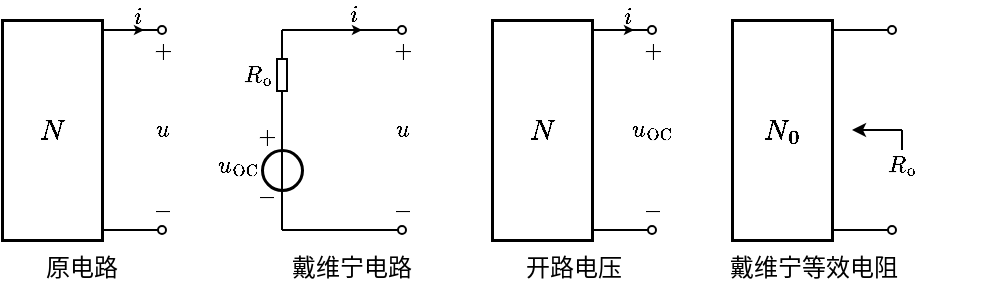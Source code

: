 <mxfile version="17.4.0" type="device"><diagram id="oPOTDkozL5jUqCuwv0pq" name="第 1 页"><mxGraphModel dx="942" dy="614" grid="1" gridSize="5" guides="1" tooltips="1" connect="1" arrows="1" fold="1" page="1" pageScale="1" pageWidth="827" pageHeight="1169" math="1" shadow="0"><root><mxCell id="0"/><mxCell id="1" parent="0"/><mxCell id="vnZBPzhVjVgXWo8NbZRj-8" value="$$-$$" style="text;resizable=1;autosize=1;align=center;verticalAlign=middle;points=[];fillColor=none;strokeColor=none;rounded=0;html=1;imageAspect=1;noLabel=0;recursiveResize=1;expand=1;editable=1;movable=1;rotatable=1;deletable=1;connectable=0;comic=0;fontSize=10;" parent="1" vertex="1"><mxGeometry x="159.0" y="312.5" width="15" height="20" as="geometry"/></mxCell><mxCell id="vnZBPzhVjVgXWo8NbZRj-9" value="$$+$$" style="text;html=1;resizable=1;autosize=1;align=center;verticalAlign=middle;points=[];fillColor=none;strokeColor=none;rounded=0;movable=1;rotatable=1;deletable=1;editable=1;connectable=0;fontSize=10;" parent="1" vertex="1"><mxGeometry x="159.0" y="283" width="15" height="20" as="geometry"/></mxCell><mxCell id="vnZBPzhVjVgXWo8NbZRj-19" value="$$R_\mathrm{o}$$" style="text;html=1;resizable=1;autosize=1;align=center;verticalAlign=middle;points=[];fillColor=none;strokeColor=none;rounded=0;fontSize=10;movable=1;rotatable=1;deletable=1;editable=1;connectable=1;" parent="1" vertex="1"><mxGeometry x="155" y="252.5" width="15.5" height="20" as="geometry"/></mxCell><mxCell id="vnZBPzhVjVgXWo8NbZRj-23" value="" style="endArrow=none;html=1;rounded=0;fontSize=10;startSize=4;endSize=4;entryX=1;entryY=0.5;entryDx=0;entryDy=0;entryPerimeter=0;" parent="1" target="vnZBPzhVjVgXWo8NbZRj-24" edge="1"><mxGeometry width="50" height="50" relative="1" as="geometry"><mxPoint x="175" y="280" as="sourcePoint"/><mxPoint x="449.5" y="190.5" as="targetPoint"/></mxGeometry></mxCell><mxCell id="vnZBPzhVjVgXWo8NbZRj-24" value="" style="pointerEvents=1;verticalLabelPosition=bottom;shadow=0;dashed=0;align=center;html=1;verticalAlign=top;shape=mxgraph.electrical.resistors.resistor_1;fontSize=10;direction=south;" parent="1" vertex="1"><mxGeometry x="172.5" y="250" width="5" height="25" as="geometry"/></mxCell><mxCell id="vnZBPzhVjVgXWo8NbZRj-25" value="" style="endArrow=none;html=1;rounded=0;fontSize=10;startSize=4;endSize=4;exitX=0;exitY=0.5;exitDx=0;exitDy=0;exitPerimeter=0;" parent="1" source="vnZBPzhVjVgXWo8NbZRj-24" edge="1"><mxGeometry width="50" height="50" relative="1" as="geometry"><mxPoint x="397" y="175.5" as="sourcePoint"/><mxPoint x="175" y="240" as="targetPoint"/></mxGeometry></mxCell><mxCell id="vnZBPzhVjVgXWo8NbZRj-27" value="" style="endArrow=oval;html=1;rounded=0;fontSize=10;startSize=4;endSize=4;endFill=0;" parent="1" edge="1"><mxGeometry width="50" height="50" relative="1" as="geometry"><mxPoint x="175" y="240" as="sourcePoint"/><mxPoint x="235" y="240" as="targetPoint"/></mxGeometry></mxCell><mxCell id="vnZBPzhVjVgXWo8NbZRj-28" value="" style="ellipse;whiteSpace=wrap;html=1;aspect=fixed;labelBorderColor=none;fontSize=10;strokeColor=default;strokeWidth=1.5;fillColor=none;" parent="1" vertex="1"><mxGeometry x="165" y="300" width="20" height="20" as="geometry"/></mxCell><mxCell id="vnZBPzhVjVgXWo8NbZRj-29" value="" style="endArrow=none;html=1;rounded=0;fontSize=10;startSize=4;endSize=4;" parent="1" edge="1"><mxGeometry width="50" height="50" relative="1" as="geometry"><mxPoint x="175" y="340" as="sourcePoint"/><mxPoint x="175" y="280" as="targetPoint"/></mxGeometry></mxCell><mxCell id="vnZBPzhVjVgXWo8NbZRj-30" value="" style="endArrow=classic;html=1;rounded=0;fontSize=10;endSize=2;" parent="1" edge="1"><mxGeometry width="50" height="50" relative="1" as="geometry"><mxPoint x="205" y="240" as="sourcePoint"/><mxPoint x="215" y="240" as="targetPoint"/></mxGeometry></mxCell><mxCell id="vnZBPzhVjVgXWo8NbZRj-31" value="$$i$$" style="text;html=1;resizable=1;autosize=1;align=center;verticalAlign=middle;points=[];fillColor=none;strokeColor=none;rounded=0;fontSize=10;movable=1;rotatable=1;deletable=1;editable=1;connectable=1;" parent="1" vertex="1"><mxGeometry x="203" y="226" width="15" height="11" as="geometry"/></mxCell><mxCell id="vnZBPzhVjVgXWo8NbZRj-33" value="" style="endArrow=oval;html=1;rounded=0;fontSize=10;startSize=4;endSize=4;endFill=0;" parent="1" edge="1"><mxGeometry width="50" height="50" relative="1" as="geometry"><mxPoint x="175" y="340" as="sourcePoint"/><mxPoint x="235" y="340" as="targetPoint"/></mxGeometry></mxCell><mxCell id="vnZBPzhVjVgXWo8NbZRj-36" value="\(u_\mathrm{OC}\)" style="text;html=1;resizable=1;autosize=1;align=center;verticalAlign=middle;points=[];fillColor=none;strokeColor=none;rounded=0;comic=0;movable=1;rotatable=1;deletable=1;editable=1;connectable=0;fontSize=10;" parent="1" vertex="1"><mxGeometry x="140" y="298" width="25" height="20" as="geometry"/></mxCell><mxCell id="vnZBPzhVjVgXWo8NbZRj-39" value="$$+$$" style="text;html=1;resizable=1;autosize=1;align=center;verticalAlign=middle;points=[];fillColor=none;strokeColor=none;rounded=0;movable=1;rotatable=1;deletable=1;editable=1;connectable=0;fontSize=10;" parent="1" vertex="1"><mxGeometry x="227.0" y="244" width="15" height="12" as="geometry"/></mxCell><mxCell id="vnZBPzhVjVgXWo8NbZRj-40" value="$$-$$" style="text;resizable=1;autosize=1;align=center;verticalAlign=middle;points=[];fillColor=none;strokeColor=none;rounded=0;html=1;imageAspect=1;noLabel=0;recursiveResize=1;expand=1;editable=1;movable=1;rotatable=1;deletable=1;connectable=0;comic=0;fontSize=10;" parent="1" vertex="1"><mxGeometry x="227.0" y="325" width="15" height="9" as="geometry"/></mxCell><mxCell id="vnZBPzhVjVgXWo8NbZRj-41" value="\(u\)" style="text;html=1;resizable=1;autosize=1;align=center;verticalAlign=middle;points=[];fillColor=none;strokeColor=none;rounded=0;comic=0;movable=1;rotatable=1;deletable=1;editable=1;connectable=1;fontSize=10;" parent="1" vertex="1"><mxGeometry x="219.5" y="280" width="30" height="20" as="geometry"/></mxCell><mxCell id="vnZBPzhVjVgXWo8NbZRj-44" value="戴维宁电路" style="text;whiteSpace=wrap;html=1;fontFamily=Helvetica;" parent="1" vertex="1"><mxGeometry x="177.5" y="345" width="65" height="25" as="geometry"/></mxCell><mxCell id="bXhRz9zdWTw2_m6RRyU6-9" value="" style="endArrow=oval;html=1;rounded=0;fontSize=10;startSize=4;endSize=4;endFill=0;" parent="1" edge="1"><mxGeometry width="50" height="50" relative="1" as="geometry"><mxPoint x="55" y="240.0" as="sourcePoint"/><mxPoint x="115" y="240.0" as="targetPoint"/></mxGeometry></mxCell><mxCell id="bXhRz9zdWTw2_m6RRyU6-12" value="" style="endArrow=classic;html=1;rounded=0;fontSize=10;endSize=2;" parent="1" edge="1"><mxGeometry width="50" height="50" relative="1" as="geometry"><mxPoint x="96" y="240.0" as="sourcePoint"/><mxPoint x="106" y="240.0" as="targetPoint"/></mxGeometry></mxCell><mxCell id="bXhRz9zdWTw2_m6RRyU6-13" value="$$i$$" style="text;html=1;resizable=1;autosize=1;align=center;verticalAlign=middle;points=[];fillColor=none;strokeColor=none;rounded=0;fontSize=10;movable=1;rotatable=1;deletable=1;editable=1;connectable=1;" parent="1" vertex="1"><mxGeometry x="95" y="227" width="15" height="11" as="geometry"/></mxCell><mxCell id="bXhRz9zdWTw2_m6RRyU6-14" value="" style="endArrow=oval;html=1;rounded=0;fontSize=10;startSize=4;endSize=4;endFill=0;" parent="1" edge="1"><mxGeometry width="50" height="50" relative="1" as="geometry"><mxPoint x="55" y="340.0" as="sourcePoint"/><mxPoint x="115" y="340.0" as="targetPoint"/></mxGeometry></mxCell><mxCell id="bXhRz9zdWTw2_m6RRyU6-16" value="$$+$$" style="text;html=1;resizable=1;autosize=1;align=center;verticalAlign=middle;points=[];fillColor=none;strokeColor=none;rounded=0;movable=1;rotatable=1;deletable=1;editable=1;connectable=0;fontSize=10;" parent="1" vertex="1"><mxGeometry x="107.0" y="244" width="15" height="12" as="geometry"/></mxCell><mxCell id="bXhRz9zdWTw2_m6RRyU6-17" value="$$-$$" style="text;resizable=1;autosize=1;align=center;verticalAlign=middle;points=[];fillColor=none;strokeColor=none;rounded=0;html=1;imageAspect=1;noLabel=0;recursiveResize=1;expand=1;editable=1;movable=1;rotatable=1;deletable=1;connectable=0;comic=0;fontSize=10;" parent="1" vertex="1"><mxGeometry x="107.0" y="325" width="15" height="9" as="geometry"/></mxCell><mxCell id="bXhRz9zdWTw2_m6RRyU6-18" value="\(u\)" style="text;html=1;resizable=1;autosize=1;align=center;verticalAlign=middle;points=[];fillColor=none;strokeColor=none;rounded=0;comic=0;movable=1;rotatable=1;deletable=1;editable=1;connectable=1;fontSize=10;" parent="1" vertex="1"><mxGeometry x="99.5" y="280" width="30" height="20" as="geometry"/></mxCell><mxCell id="bXhRz9zdWTw2_m6RRyU6-19" value="\(N\)" style="rounded=0;whiteSpace=wrap;html=1;strokeWidth=1.5;" parent="1" vertex="1"><mxGeometry x="35" y="235" width="50" height="110" as="geometry"/></mxCell><mxCell id="bXhRz9zdWTw2_m6RRyU6-20" value="原电路" style="text;whiteSpace=wrap;html=1;fontFamily=Helvetica;" parent="1" vertex="1"><mxGeometry x="55" y="345" width="40" height="25" as="geometry"/></mxCell><mxCell id="bXhRz9zdWTw2_m6RRyU6-21" value="" style="endArrow=oval;html=1;rounded=0;fontSize=10;startSize=4;endSize=4;endFill=0;" parent="1" edge="1"><mxGeometry width="50" height="50" relative="1" as="geometry"><mxPoint x="300" y="240.0" as="sourcePoint"/><mxPoint x="360" y="240.0" as="targetPoint"/></mxGeometry></mxCell><mxCell id="bXhRz9zdWTw2_m6RRyU6-22" value="" style="endArrow=classic;html=1;rounded=0;fontSize=10;endSize=2;" parent="1" edge="1"><mxGeometry width="50" height="50" relative="1" as="geometry"><mxPoint x="341" y="240.0" as="sourcePoint"/><mxPoint x="351" y="240.0" as="targetPoint"/></mxGeometry></mxCell><mxCell id="bXhRz9zdWTw2_m6RRyU6-23" value="$$i$$" style="text;html=1;resizable=1;autosize=1;align=center;verticalAlign=middle;points=[];fillColor=none;strokeColor=none;rounded=0;fontSize=10;movable=1;rotatable=1;deletable=1;editable=1;connectable=1;" parent="1" vertex="1"><mxGeometry x="340" y="227" width="15" height="11" as="geometry"/></mxCell><mxCell id="bXhRz9zdWTw2_m6RRyU6-24" value="" style="endArrow=oval;html=1;rounded=0;fontSize=10;startSize=4;endSize=4;endFill=0;" parent="1" edge="1"><mxGeometry width="50" height="50" relative="1" as="geometry"><mxPoint x="300" y="340.0" as="sourcePoint"/><mxPoint x="360" y="340.0" as="targetPoint"/></mxGeometry></mxCell><mxCell id="bXhRz9zdWTw2_m6RRyU6-25" value="$$+$$" style="text;html=1;resizable=1;autosize=1;align=center;verticalAlign=middle;points=[];fillColor=none;strokeColor=none;rounded=0;movable=1;rotatable=1;deletable=1;editable=1;connectable=0;fontSize=10;" parent="1" vertex="1"><mxGeometry x="352" y="244" width="15" height="12" as="geometry"/></mxCell><mxCell id="bXhRz9zdWTw2_m6RRyU6-26" value="$$-$$" style="text;resizable=1;autosize=1;align=center;verticalAlign=middle;points=[];fillColor=none;strokeColor=none;rounded=0;html=1;imageAspect=1;noLabel=0;recursiveResize=1;expand=1;editable=1;movable=1;rotatable=1;deletable=1;connectable=0;comic=0;fontSize=10;" parent="1" vertex="1"><mxGeometry x="352" y="325" width="15" height="9" as="geometry"/></mxCell><mxCell id="bXhRz9zdWTw2_m6RRyU6-28" value="\(N\)" style="rounded=0;whiteSpace=wrap;html=1;strokeWidth=1.5;" parent="1" vertex="1"><mxGeometry x="280" y="235" width="50" height="110" as="geometry"/></mxCell><mxCell id="bXhRz9zdWTw2_m6RRyU6-29" value="开路电压" style="text;whiteSpace=wrap;html=1;fontFamily=Helvetica;" parent="1" vertex="1"><mxGeometry x="295" y="345" width="50" height="25" as="geometry"/></mxCell><mxCell id="bXhRz9zdWTw2_m6RRyU6-30" value="\(u_\mathrm{OC}\)" style="text;html=1;resizable=1;autosize=1;align=center;verticalAlign=middle;points=[];fillColor=none;strokeColor=none;rounded=0;comic=0;movable=1;rotatable=1;deletable=1;editable=1;connectable=0;fontSize=10;" parent="1" vertex="1"><mxGeometry x="347" y="280" width="25" height="20" as="geometry"/></mxCell><mxCell id="bXhRz9zdWTw2_m6RRyU6-31" value="" style="endArrow=oval;html=1;rounded=0;fontSize=10;startSize=4;endSize=4;endFill=0;" parent="1" edge="1"><mxGeometry width="50" height="50" relative="1" as="geometry"><mxPoint x="420" y="240.0" as="sourcePoint"/><mxPoint x="480" y="240.0" as="targetPoint"/></mxGeometry></mxCell><mxCell id="bXhRz9zdWTw2_m6RRyU6-34" value="" style="endArrow=oval;html=1;rounded=0;fontSize=10;startSize=4;endSize=4;endFill=0;" parent="1" edge="1"><mxGeometry width="50" height="50" relative="1" as="geometry"><mxPoint x="420" y="340.0" as="sourcePoint"/><mxPoint x="480" y="340.0" as="targetPoint"/></mxGeometry></mxCell><mxCell id="bXhRz9zdWTw2_m6RRyU6-37" value="\(N_\mathbf{0}\)" style="rounded=0;whiteSpace=wrap;html=1;strokeWidth=1.5;" parent="1" vertex="1"><mxGeometry x="400" y="235" width="50" height="110" as="geometry"/></mxCell><mxCell id="bXhRz9zdWTw2_m6RRyU6-38" value="戴维宁等效电阻" style="text;whiteSpace=wrap;html=1;fontFamily=Helvetica;" parent="1" vertex="1"><mxGeometry x="397" y="345" width="90" height="25" as="geometry"/></mxCell><mxCell id="bXhRz9zdWTw2_m6RRyU6-41" value="$$R_\mathrm{o}$$" style="text;html=1;resizable=1;autosize=1;align=center;verticalAlign=middle;points=[];fillColor=none;strokeColor=none;rounded=0;fontSize=10;movable=1;rotatable=1;deletable=1;editable=1;connectable=1;" parent="1" vertex="1"><mxGeometry x="475" y="298" width="20" height="20" as="geometry"/></mxCell><mxCell id="bXhRz9zdWTw2_m6RRyU6-42" value="" style="endArrow=classic;html=1;rounded=0;startSize=4;endSize=4;" parent="1" edge="1"><mxGeometry width="50" height="50" relative="1" as="geometry"><mxPoint x="485" y="290" as="sourcePoint"/><mxPoint x="460" y="290" as="targetPoint"/></mxGeometry></mxCell><mxCell id="bXhRz9zdWTw2_m6RRyU6-43" value="" style="endArrow=none;html=1;rounded=0;startSize=4;endSize=4;" parent="1" edge="1"><mxGeometry width="50" height="50" relative="1" as="geometry"><mxPoint x="485" y="290" as="sourcePoint"/><mxPoint x="485" y="300" as="targetPoint"/></mxGeometry></mxCell></root></mxGraphModel></diagram></mxfile>